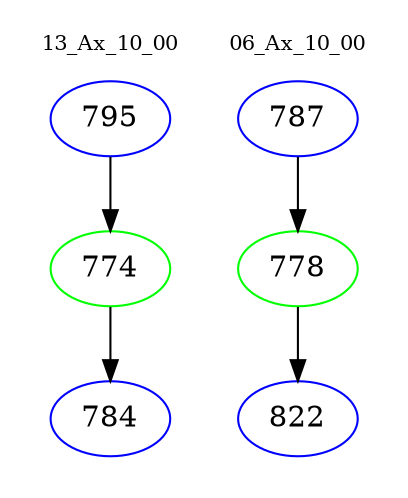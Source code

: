 digraph{
subgraph cluster_0 {
color = white
label = "13_Ax_10_00";
fontsize=10;
T0_795 [label="795", color="blue"]
T0_795 -> T0_774 [color="black"]
T0_774 [label="774", color="green"]
T0_774 -> T0_784 [color="black"]
T0_784 [label="784", color="blue"]
}
subgraph cluster_1 {
color = white
label = "06_Ax_10_00";
fontsize=10;
T1_787 [label="787", color="blue"]
T1_787 -> T1_778 [color="black"]
T1_778 [label="778", color="green"]
T1_778 -> T1_822 [color="black"]
T1_822 [label="822", color="blue"]
}
}
